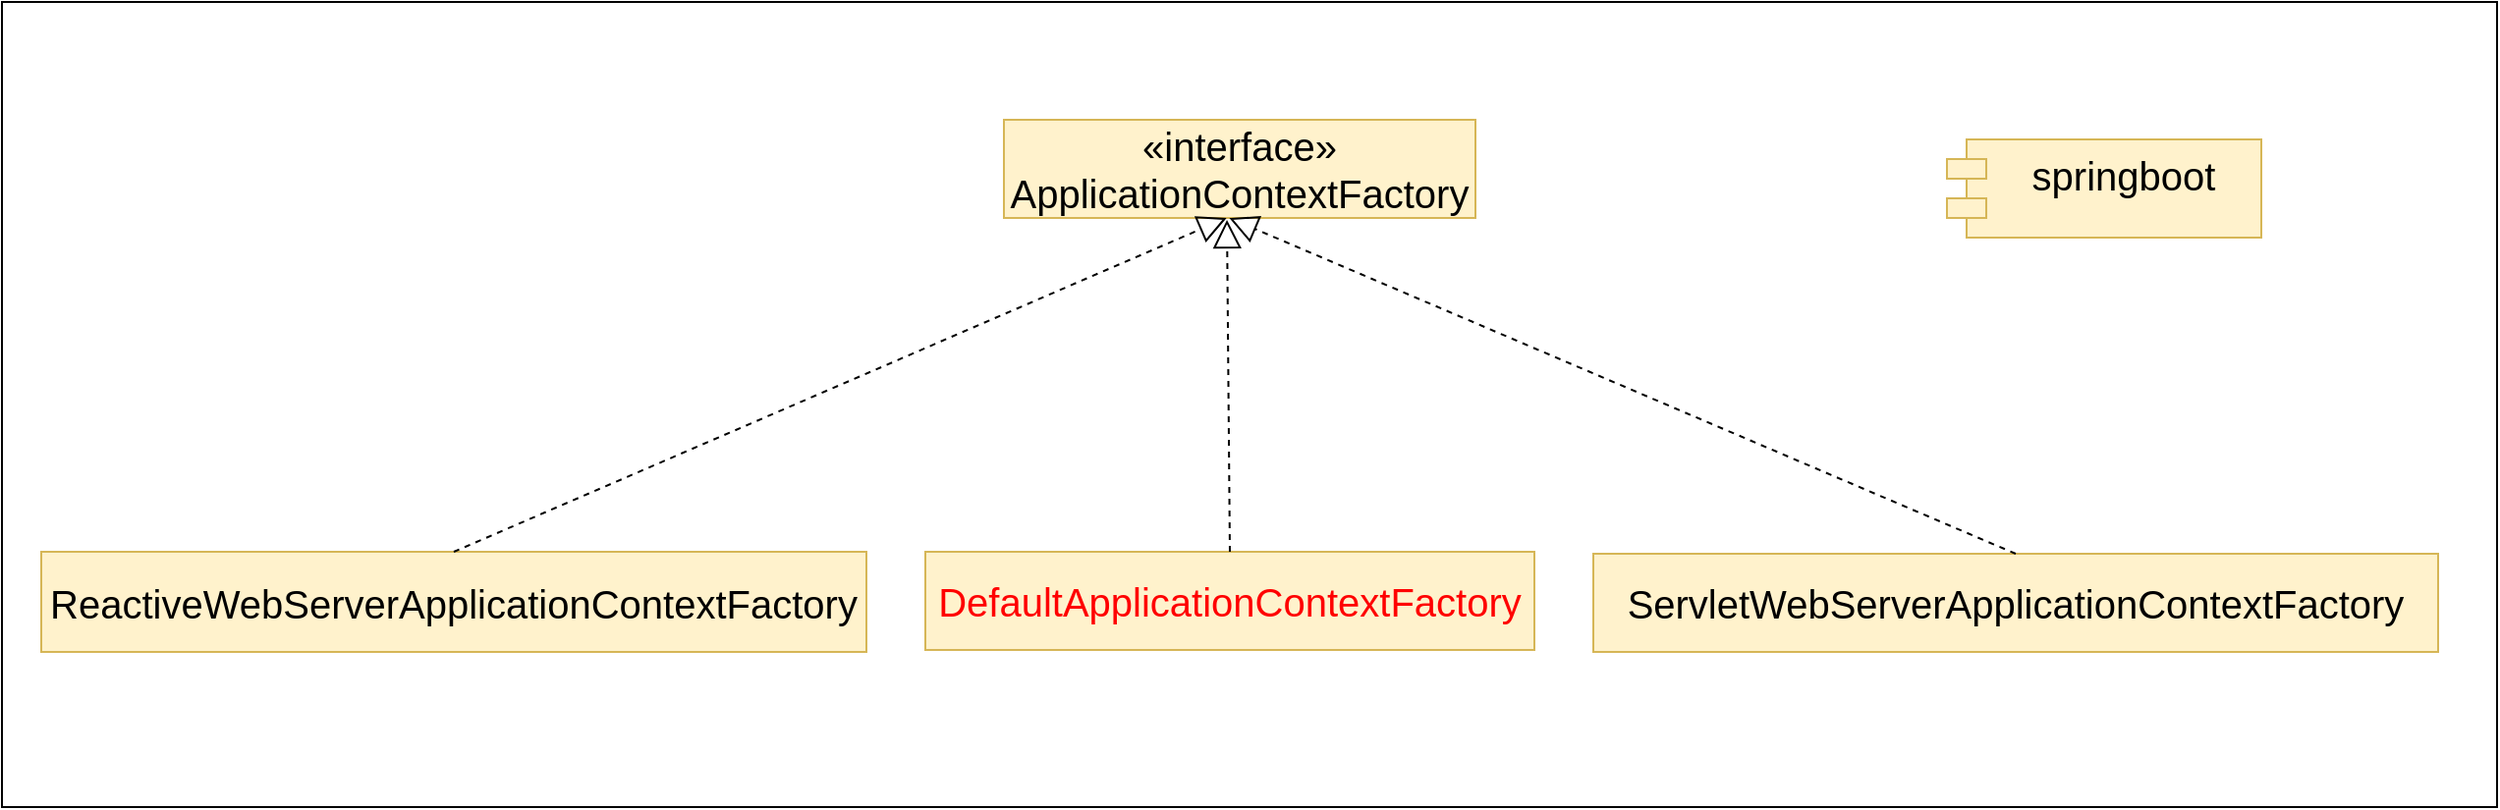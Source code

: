 <mxfile version="28.2.5">
  <diagram name="第 1 页" id="A2wYnKDMZFF023bxGnZ8">
    <mxGraphModel dx="599" dy="788" grid="1" gridSize="10" guides="1" tooltips="1" connect="1" arrows="1" fold="1" page="1" pageScale="1" pageWidth="827" pageHeight="1169" math="0" shadow="0">
      <root>
        <mxCell id="0" />
        <mxCell id="1" parent="0" />
        <mxCell id="lc5mf7nCTQjh2SExQ85K-13" value="" style="rounded=0;whiteSpace=wrap;html=1;" parent="1" vertex="1">
          <mxGeometry x="860" y="150" width="1270" height="410" as="geometry" />
        </mxCell>
        <mxCell id="1i7iyDztXm2SfSE6uJK3-13" value="&lt;div&gt;ReactiveWebServerApplicationContextFactory&lt;/div&gt;" style="html=1;whiteSpace=wrap;fontSize=20;verticalAlign=middle;align=center;fillColor=#fff2cc;strokeColor=#d6b656;" parent="1" vertex="1">
          <mxGeometry x="880" y="430" width="420" height="51" as="geometry" />
        </mxCell>
        <mxCell id="mEVcy1A5f8fxIJjsYzMS-3" value="DefaultApplicationContextFactory" style="html=1;whiteSpace=wrap;fontSize=20;fontStyle=0;fillColor=#fff2cc;strokeColor=#d6b656;fontColor=#FF0000;" parent="1" vertex="1">
          <mxGeometry x="1330" y="430" width="310" height="50" as="geometry" />
        </mxCell>
        <mxCell id="mEVcy1A5f8fxIJjsYzMS-14" value="«interface»&lt;br&gt;ApplicationContextFactory" style="html=1;whiteSpace=wrap;fontSize=20;fontStyle=0;fillColor=#fff2cc;strokeColor=#d6b656;" parent="1" vertex="1">
          <mxGeometry x="1370" y="210" width="240" height="50" as="geometry" />
        </mxCell>
        <mxCell id="mEVcy1A5f8fxIJjsYzMS-32" value="ServletWebServerApplicationContextFactory" style="html=1;whiteSpace=wrap;fontSize=20;fontStyle=0;fillColor=#fff2cc;strokeColor=#d6b656;" parent="1" vertex="1">
          <mxGeometry x="1670" y="431" width="430" height="50" as="geometry" />
        </mxCell>
        <mxCell id="mEVcy1A5f8fxIJjsYzMS-37" value="springboot&lt;div&gt;&lt;br&gt;&lt;/div&gt;" style="shape=module;align=left;spacingLeft=20;align=center;verticalAlign=top;whiteSpace=wrap;html=1;fontSize=20;fillColor=#fff2cc;strokeColor=#d6b656;" parent="1" vertex="1">
          <mxGeometry x="1850" y="220" width="160" height="50" as="geometry" />
        </mxCell>
        <mxCell id="88rl70MJOGu24T178BUy-2" value="" style="endArrow=block;dashed=1;endFill=0;endSize=12;html=1;rounded=0;exitX=0.5;exitY=0;exitDx=0;exitDy=0;entryX=0.472;entryY=1.001;entryDx=0;entryDy=0;entryPerimeter=0;" parent="1" source="1i7iyDztXm2SfSE6uJK3-13" target="mEVcy1A5f8fxIJjsYzMS-14" edge="1">
          <mxGeometry width="160" relative="1" as="geometry">
            <mxPoint x="1130" y="390" as="sourcePoint" />
            <mxPoint x="1290" y="390" as="targetPoint" />
          </mxGeometry>
        </mxCell>
        <mxCell id="88rl70MJOGu24T178BUy-3" value="" style="endArrow=block;dashed=1;endFill=0;endSize=12;html=1;rounded=0;exitX=0.5;exitY=0;exitDx=0;exitDy=0;entryX=0.473;entryY=1.019;entryDx=0;entryDy=0;entryPerimeter=0;" parent="1" source="mEVcy1A5f8fxIJjsYzMS-3" target="mEVcy1A5f8fxIJjsYzMS-14" edge="1">
          <mxGeometry width="160" relative="1" as="geometry">
            <mxPoint x="1450" y="340" as="sourcePoint" />
            <mxPoint x="1610" y="340" as="targetPoint" />
          </mxGeometry>
        </mxCell>
        <mxCell id="88rl70MJOGu24T178BUy-4" value="" style="endArrow=block;dashed=1;endFill=0;endSize=12;html=1;rounded=0;exitX=0.5;exitY=0;exitDx=0;exitDy=0;entryX=0.478;entryY=1;entryDx=0;entryDy=0;entryPerimeter=0;" parent="1" source="mEVcy1A5f8fxIJjsYzMS-32" target="mEVcy1A5f8fxIJjsYzMS-14" edge="1">
          <mxGeometry width="160" relative="1" as="geometry">
            <mxPoint x="1710" y="320" as="sourcePoint" />
            <mxPoint x="1870" y="320" as="targetPoint" />
          </mxGeometry>
        </mxCell>
      </root>
    </mxGraphModel>
  </diagram>
</mxfile>
